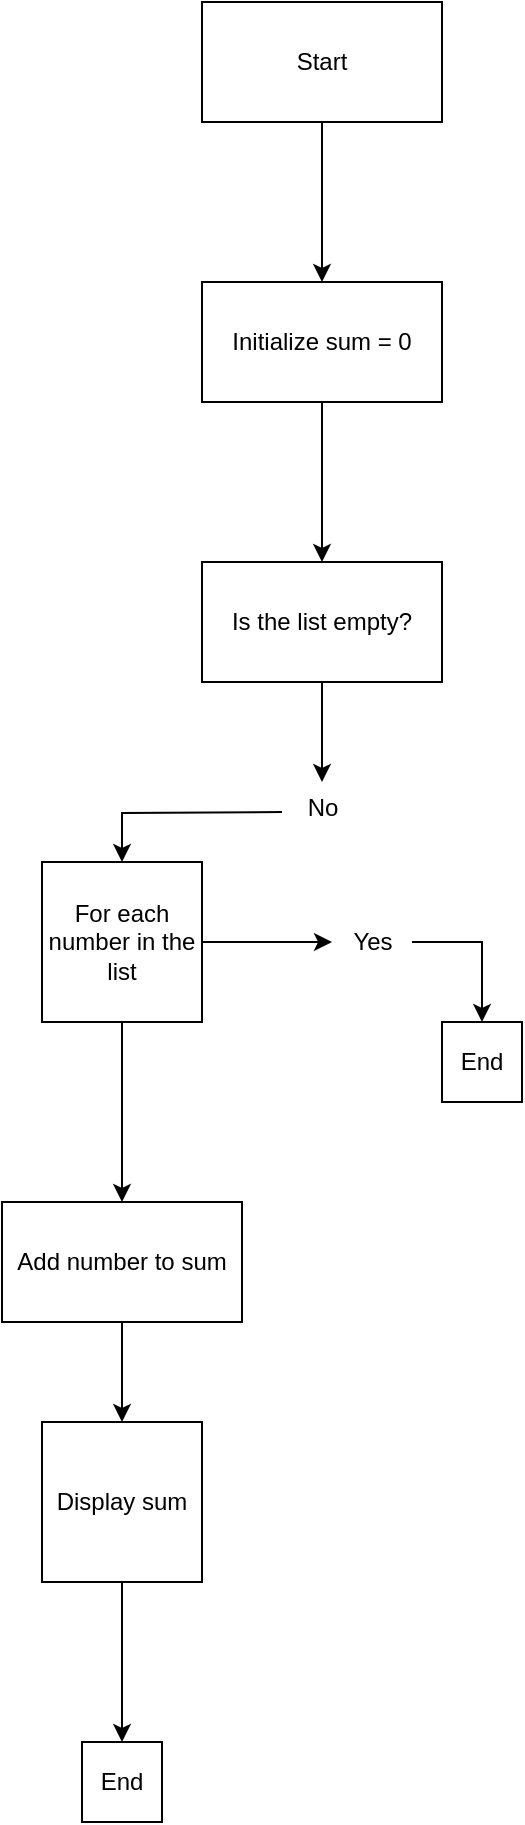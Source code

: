 <mxfile version="23.1.6" type="github">
  <diagram name="Page-1" id="-ctTytQRZVoOWBPXHR4r">
    <mxGraphModel dx="1605" dy="797" grid="1" gridSize="13" guides="1" tooltips="1" connect="1" arrows="1" fold="1" page="1" pageScale="1" pageWidth="850" pageHeight="1100" background="#ffffff" math="0" shadow="0">
      <root>
        <mxCell id="0" />
        <mxCell id="1" parent="0" />
        <mxCell id="naIhDKpP67aOKOFDgP7z-6" value="" style="edgeStyle=orthogonalEdgeStyle;rounded=0;orthogonalLoop=1;jettySize=auto;html=1;labelBackgroundColor=none;fontColor=default;" edge="1" parent="1" source="naIhDKpP67aOKOFDgP7z-4" target="naIhDKpP67aOKOFDgP7z-5">
          <mxGeometry relative="1" as="geometry" />
        </mxCell>
        <mxCell id="naIhDKpP67aOKOFDgP7z-4" value="Start" style="rounded=0;whiteSpace=wrap;html=1;labelBackgroundColor=none;" vertex="1" parent="1">
          <mxGeometry x="360" y="10" width="120" height="60" as="geometry" />
        </mxCell>
        <mxCell id="naIhDKpP67aOKOFDgP7z-8" value="" style="edgeStyle=orthogonalEdgeStyle;rounded=0;orthogonalLoop=1;jettySize=auto;html=1;labelBackgroundColor=none;fontColor=default;" edge="1" parent="1" source="naIhDKpP67aOKOFDgP7z-5" target="naIhDKpP67aOKOFDgP7z-7">
          <mxGeometry relative="1" as="geometry" />
        </mxCell>
        <mxCell id="naIhDKpP67aOKOFDgP7z-5" value="Initialize sum = 0" style="rounded=0;whiteSpace=wrap;html=1;labelBackgroundColor=none;" vertex="1" parent="1">
          <mxGeometry x="360" y="150" width="120" height="60" as="geometry" />
        </mxCell>
        <mxCell id="naIhDKpP67aOKOFDgP7z-7" value="Is the list empty?" style="rounded=0;whiteSpace=wrap;html=1;labelBackgroundColor=none;" vertex="1" parent="1">
          <mxGeometry x="360" y="290" width="120" height="60" as="geometry" />
        </mxCell>
        <mxCell id="naIhDKpP67aOKOFDgP7z-13" style="edgeStyle=orthogonalEdgeStyle;rounded=0;orthogonalLoop=1;jettySize=auto;html=1;labelBackgroundColor=none;fontColor=default;" edge="1" parent="1" target="naIhDKpP67aOKOFDgP7z-15">
          <mxGeometry relative="1" as="geometry">
            <mxPoint x="360" y="470" as="targetPoint" />
            <mxPoint x="400" y="415" as="sourcePoint" />
          </mxGeometry>
        </mxCell>
        <mxCell id="naIhDKpP67aOKOFDgP7z-16" style="edgeStyle=orthogonalEdgeStyle;rounded=0;orthogonalLoop=1;jettySize=auto;html=1;labelBackgroundColor=none;fontColor=default;" edge="1" parent="1" source="naIhDKpP67aOKOFDgP7z-15" target="naIhDKpP67aOKOFDgP7z-17">
          <mxGeometry relative="1" as="geometry">
            <mxPoint x="420" y="480" as="targetPoint" />
            <Array as="points">
              <mxPoint x="450" y="480" />
              <mxPoint x="450" y="480" />
            </Array>
          </mxGeometry>
        </mxCell>
        <mxCell id="naIhDKpP67aOKOFDgP7z-29" value="" style="edgeStyle=orthogonalEdgeStyle;rounded=0;orthogonalLoop=1;jettySize=auto;html=1;labelBackgroundColor=none;fontColor=default;" edge="1" parent="1" source="naIhDKpP67aOKOFDgP7z-15" target="naIhDKpP67aOKOFDgP7z-28">
          <mxGeometry relative="1" as="geometry" />
        </mxCell>
        <mxCell id="naIhDKpP67aOKOFDgP7z-15" value="For each number in the list" style="whiteSpace=wrap;html=1;aspect=fixed;labelBackgroundColor=none;" vertex="1" parent="1">
          <mxGeometry x="280" y="440" width="80" height="80" as="geometry" />
        </mxCell>
        <mxCell id="naIhDKpP67aOKOFDgP7z-18" style="edgeStyle=orthogonalEdgeStyle;rounded=0;orthogonalLoop=1;jettySize=auto;html=1;labelBackgroundColor=none;fontColor=default;" edge="1" parent="1" source="naIhDKpP67aOKOFDgP7z-17" target="naIhDKpP67aOKOFDgP7z-19">
          <mxGeometry relative="1" as="geometry">
            <mxPoint x="510" y="540" as="targetPoint" />
          </mxGeometry>
        </mxCell>
        <mxCell id="naIhDKpP67aOKOFDgP7z-17" value="Yes" style="text;html=1;align=center;verticalAlign=middle;resizable=0;points=[];autosize=1;strokeColor=none;fillColor=none;labelBackgroundColor=none;" vertex="1" parent="1">
          <mxGeometry x="425" y="465" width="40" height="30" as="geometry" />
        </mxCell>
        <mxCell id="naIhDKpP67aOKOFDgP7z-19" value="End" style="whiteSpace=wrap;html=1;aspect=fixed;labelBackgroundColor=none;" vertex="1" parent="1">
          <mxGeometry x="480" y="520" width="40" height="40" as="geometry" />
        </mxCell>
        <mxCell id="naIhDKpP67aOKOFDgP7z-21" value="" style="edgeStyle=orthogonalEdgeStyle;rounded=0;orthogonalLoop=1;jettySize=auto;html=1;exitX=0.5;exitY=1;exitDx=0;exitDy=0;labelBackgroundColor=none;fontColor=default;" edge="1" parent="1" source="naIhDKpP67aOKOFDgP7z-7">
          <mxGeometry relative="1" as="geometry">
            <mxPoint x="420" y="400" as="targetPoint" />
            <mxPoint x="420" y="350" as="sourcePoint" />
          </mxGeometry>
        </mxCell>
        <mxCell id="naIhDKpP67aOKOFDgP7z-22" value="No" style="text;html=1;align=center;verticalAlign=middle;resizable=0;points=[];autosize=1;strokeColor=none;fillColor=none;labelBackgroundColor=none;" vertex="1" parent="1">
          <mxGeometry x="400" y="398" width="40" height="30" as="geometry" />
        </mxCell>
        <mxCell id="naIhDKpP67aOKOFDgP7z-31" style="edgeStyle=orthogonalEdgeStyle;rounded=0;orthogonalLoop=1;jettySize=auto;html=1;entryX=0.5;entryY=0;entryDx=0;entryDy=0;labelBackgroundColor=none;fontColor=default;" edge="1" parent="1" source="naIhDKpP67aOKOFDgP7z-28" target="naIhDKpP67aOKOFDgP7z-30">
          <mxGeometry relative="1" as="geometry" />
        </mxCell>
        <mxCell id="naIhDKpP67aOKOFDgP7z-28" value="Add number to sum" style="whiteSpace=wrap;html=1;labelBackgroundColor=none;" vertex="1" parent="1">
          <mxGeometry x="260" y="610" width="120" height="60" as="geometry" />
        </mxCell>
        <mxCell id="naIhDKpP67aOKOFDgP7z-33" value="" style="edgeStyle=orthogonalEdgeStyle;rounded=0;orthogonalLoop=1;jettySize=auto;html=1;labelBackgroundColor=none;fontColor=default;" edge="1" parent="1" source="naIhDKpP67aOKOFDgP7z-30" target="naIhDKpP67aOKOFDgP7z-32">
          <mxGeometry relative="1" as="geometry" />
        </mxCell>
        <mxCell id="naIhDKpP67aOKOFDgP7z-30" value="Display sum" style="whiteSpace=wrap;html=1;aspect=fixed;labelBackgroundColor=none;" vertex="1" parent="1">
          <mxGeometry x="280" y="720" width="80" height="80" as="geometry" />
        </mxCell>
        <mxCell id="naIhDKpP67aOKOFDgP7z-32" value="End" style="whiteSpace=wrap;html=1;aspect=fixed;labelBackgroundColor=none;" vertex="1" parent="1">
          <mxGeometry x="300" y="880" width="40" height="40" as="geometry" />
        </mxCell>
      </root>
    </mxGraphModel>
  </diagram>
</mxfile>

